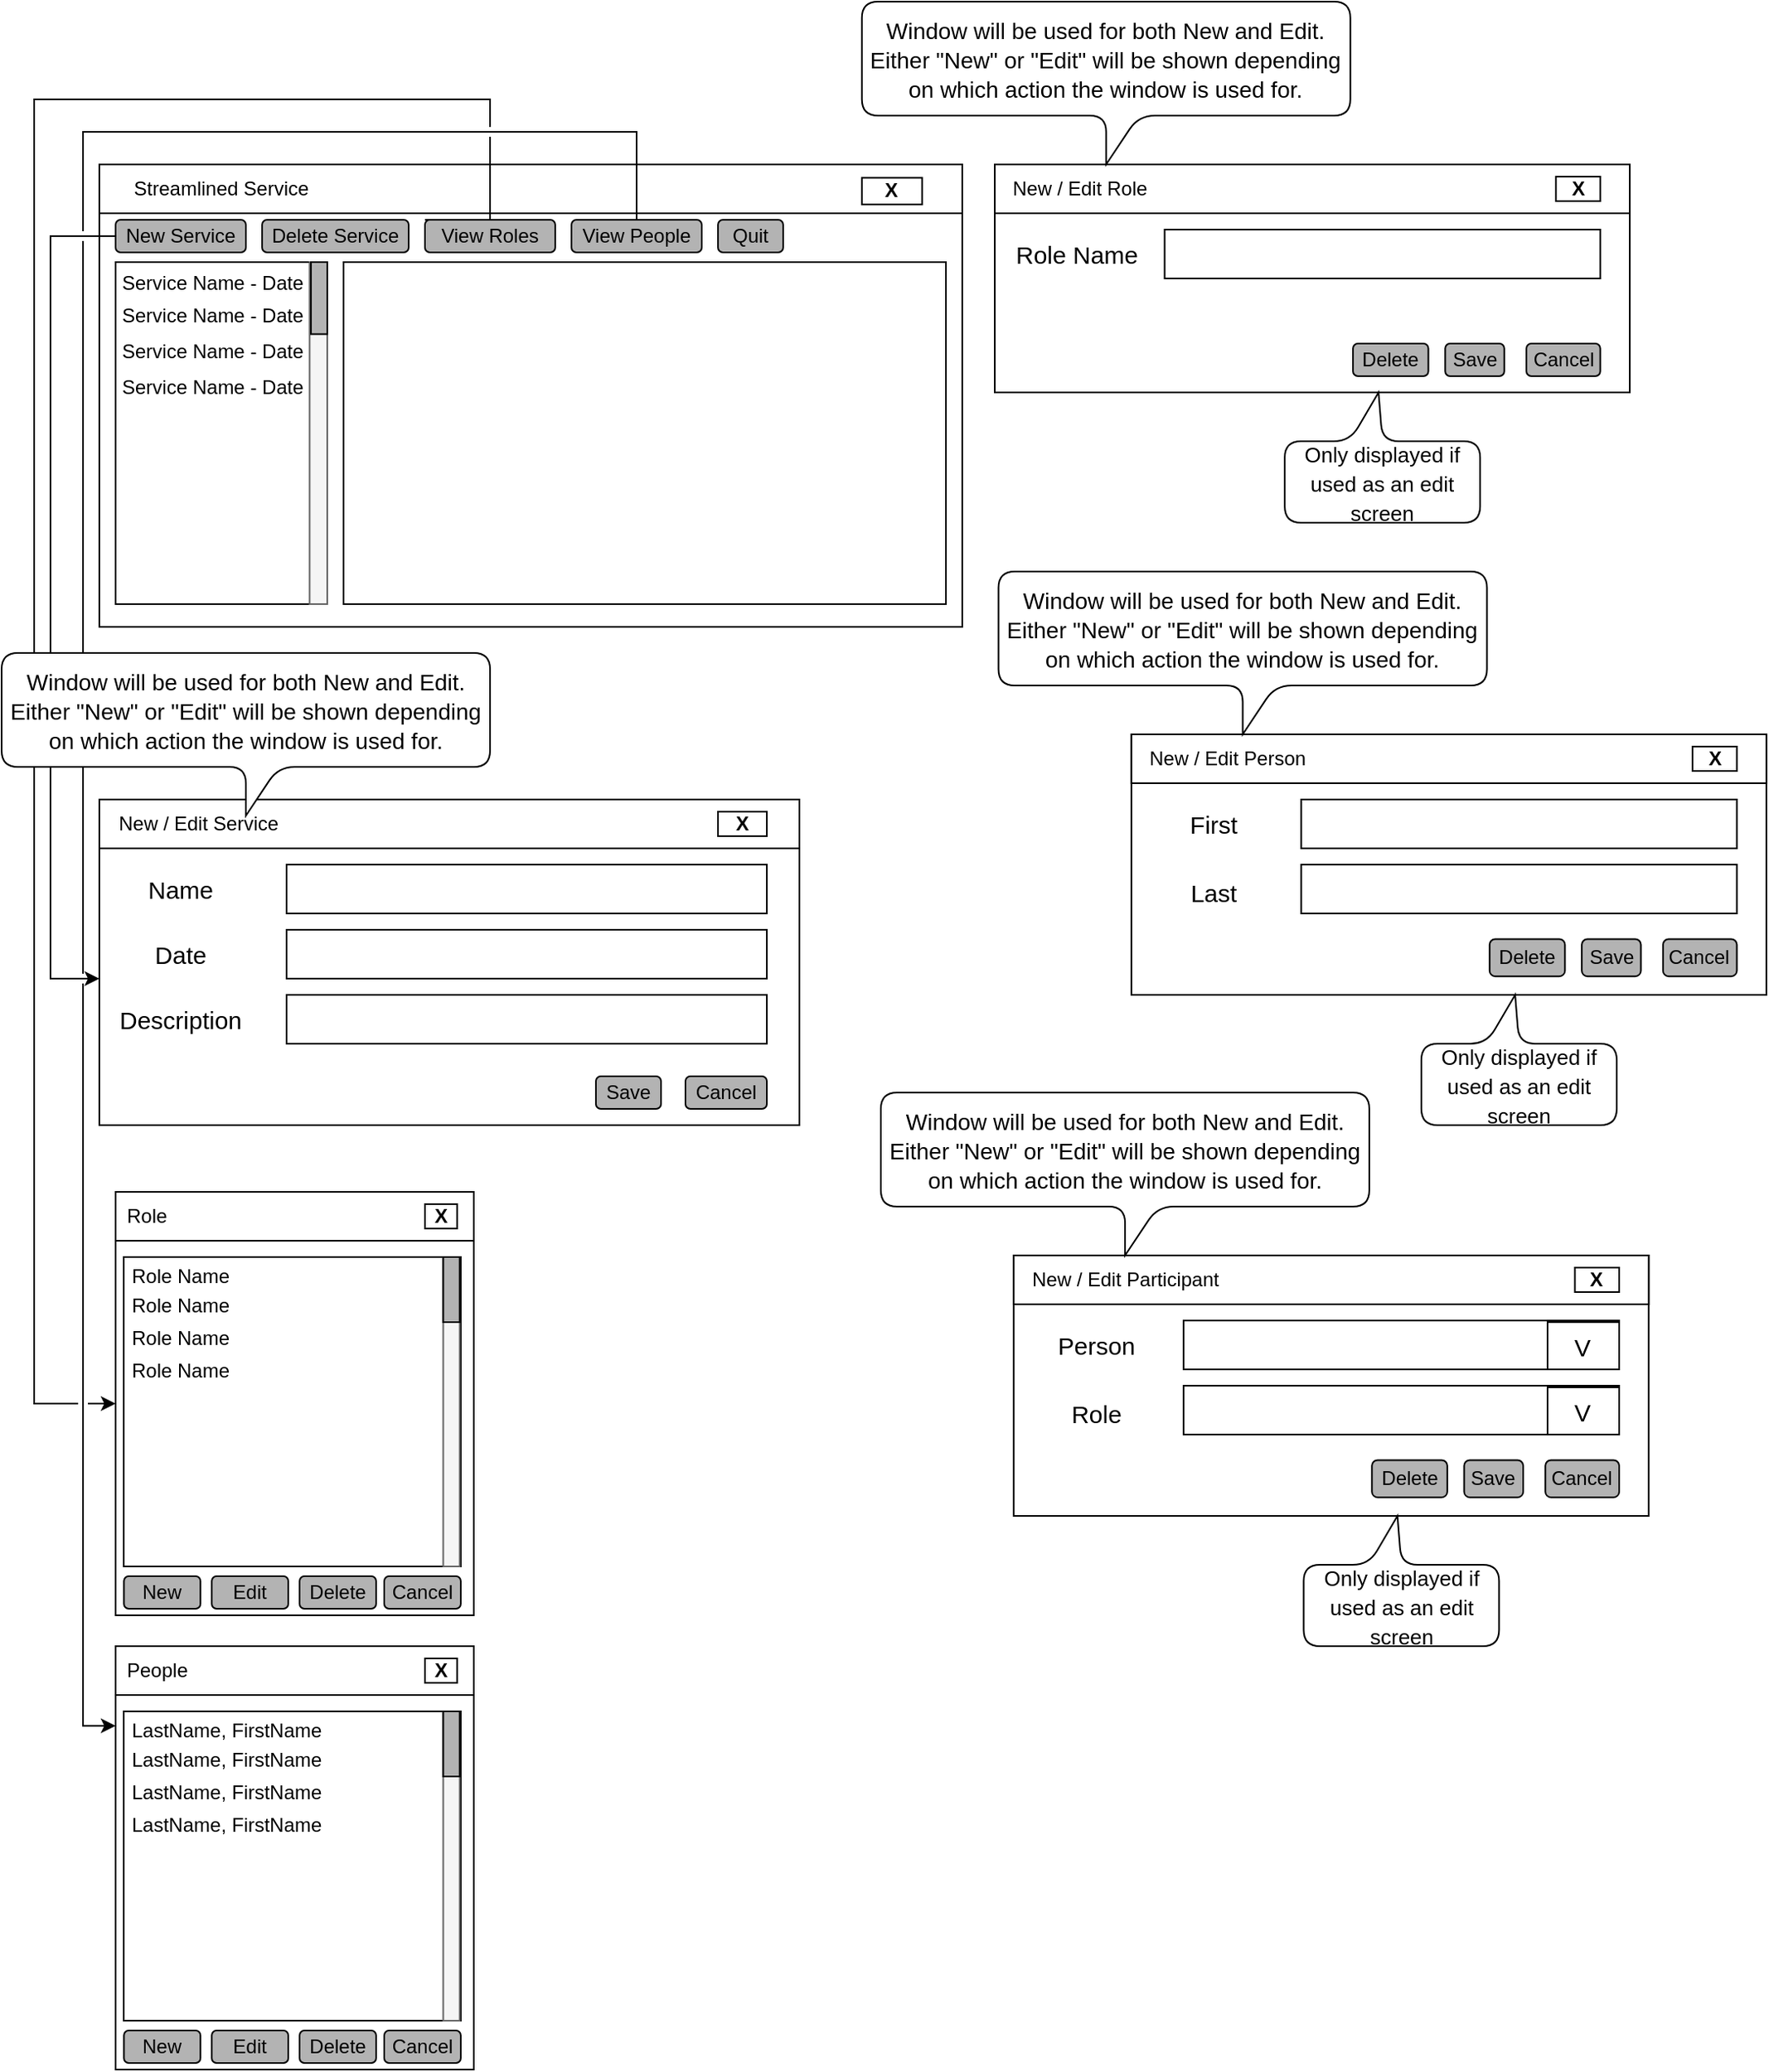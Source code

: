 <mxfile version="17.4.5" type="github">
  <diagram id="4OQi59Qm8AY1YfnPW1HK" name="Page-1">
    <mxGraphModel dx="1577" dy="2082" grid="1" gridSize="10" guides="1" tooltips="1" connect="1" arrows="1" fold="1" page="1" pageScale="1" pageWidth="850" pageHeight="1100" math="0" shadow="0">
      <root>
        <mxCell id="0" />
        <mxCell id="1" parent="0" />
        <mxCell id="vdjSKUOgppkRG0CxjOew-1" value="" style="whiteSpace=wrap;html=1;" parent="1" vertex="1">
          <mxGeometry x="70" y="90" width="530" height="284" as="geometry" />
        </mxCell>
        <mxCell id="E74i4Yss6tRuVbI0QfsG-2" value="" style="rounded=0;whiteSpace=wrap;html=1;" parent="1" vertex="1">
          <mxGeometry x="70" y="90" width="530" height="30" as="geometry" />
        </mxCell>
        <mxCell id="E74i4Yss6tRuVbI0QfsG-7" value="&lt;span&gt;Streamlined Service&lt;/span&gt;" style="rounded=0;whiteSpace=wrap;html=1;fillColor=#FFFFFF;strokeColor=none;" parent="1" vertex="1">
          <mxGeometry x="77.206" y="94.082" width="135.581" height="21.846" as="geometry" />
        </mxCell>
        <mxCell id="E74i4Yss6tRuVbI0QfsG-8" value="&lt;b&gt;X&lt;/b&gt;" style="rounded=0;whiteSpace=wrap;html=1;fillColor=#FFFFFF;" parent="1" vertex="1">
          <mxGeometry x="538.372" y="98.192" width="36.977" height="16.385" as="geometry" />
        </mxCell>
        <mxCell id="E74i4Yss6tRuVbI0QfsG-9" value="" style="rounded=0;whiteSpace=wrap;html=1;fillColor=#FFFFFF;imageAspect=1;" parent="1" vertex="1">
          <mxGeometry x="220" y="150" width="370" height="210" as="geometry" />
        </mxCell>
        <mxCell id="E74i4Yss6tRuVbI0QfsG-20" value="" style="group;strokeColor=none;" parent="1" vertex="1" connectable="0">
          <mxGeometry x="80" y="150" width="130" height="210" as="geometry" />
        </mxCell>
        <mxCell id="E74i4Yss6tRuVbI0QfsG-18" value="" style="group" parent="E74i4Yss6tRuVbI0QfsG-20" vertex="1" connectable="0">
          <mxGeometry width="130" height="210.0" as="geometry" />
        </mxCell>
        <mxCell id="E74i4Yss6tRuVbI0QfsG-14" value="" style="whiteSpace=wrap;html=1;fillColor=#FFFFFF;" parent="E74i4Yss6tRuVbI0QfsG-18" vertex="1">
          <mxGeometry width="130" height="210.0" as="geometry" />
        </mxCell>
        <mxCell id="E74i4Yss6tRuVbI0QfsG-15" value="" style="rounded=0;whiteSpace=wrap;html=1;fillColor=#f5f5f5;fontColor=#333333;strokeColor=#666666;" parent="E74i4Yss6tRuVbI0QfsG-18" vertex="1">
          <mxGeometry x="119.167" width="10.833" height="210.0" as="geometry" />
        </mxCell>
        <mxCell id="E74i4Yss6tRuVbI0QfsG-23" value="Service Name - Date" style="rounded=0;whiteSpace=wrap;html=1;align=left;strokeColor=none;" parent="E74i4Yss6tRuVbI0QfsG-18" vertex="1">
          <mxGeometry x="2" y="66.316" width="116" height="22.105" as="geometry" />
        </mxCell>
        <mxCell id="E74i4Yss6tRuVbI0QfsG-22" value="Service Name - Date" style="rounded=0;whiteSpace=wrap;html=1;align=left;strokeColor=none;" parent="E74i4Yss6tRuVbI0QfsG-18" vertex="1">
          <mxGeometry x="2" y="44.211" width="116" height="22.105" as="geometry" />
        </mxCell>
        <mxCell id="E74i4Yss6tRuVbI0QfsG-21" value="Service Name - Date" style="rounded=0;whiteSpace=wrap;html=1;align=left;strokeColor=none;" parent="E74i4Yss6tRuVbI0QfsG-18" vertex="1">
          <mxGeometry x="2" y="22.105" width="116" height="22.105" as="geometry" />
        </mxCell>
        <mxCell id="E74i4Yss6tRuVbI0QfsG-16" value="" style="rounded=0;whiteSpace=wrap;html=1;fillColor=#B3B3B3;" parent="E74i4Yss6tRuVbI0QfsG-18" vertex="1">
          <mxGeometry x="120" width="10" height="44.211" as="geometry" />
        </mxCell>
        <mxCell id="E74i4Yss6tRuVbI0QfsG-17" value="Service Name - Date" style="rounded=0;whiteSpace=wrap;html=1;align=left;strokeColor=none;" parent="E74i4Yss6tRuVbI0QfsG-20" vertex="1">
          <mxGeometry x="2" y="2.211" width="116" height="22.105" as="geometry" />
        </mxCell>
        <mxCell id="Rd3qPR3GxqKm1jp_kwzv-50" style="edgeStyle=orthogonalEdgeStyle;rounded=0;sketch=0;jumpStyle=gap;orthogonalLoop=1;jettySize=auto;html=1;shadow=0;fontSize=15;strokeColor=default;" edge="1" parent="1" source="E74i4Yss6tRuVbI0QfsG-27" target="E74i4Yss6tRuVbI0QfsG-34">
          <mxGeometry relative="1" as="geometry">
            <Array as="points">
              <mxPoint x="40" y="134" />
              <mxPoint x="40" y="590" />
            </Array>
          </mxGeometry>
        </mxCell>
        <mxCell id="E74i4Yss6tRuVbI0QfsG-27" value="New Service" style="rounded=1;whiteSpace=wrap;html=1;strokeColor=default;fillColor=#B3B3B3;" parent="1" vertex="1">
          <mxGeometry x="80" y="124" width="80" height="20" as="geometry" />
        </mxCell>
        <mxCell id="E74i4Yss6tRuVbI0QfsG-28" value="Delete Service" style="rounded=1;whiteSpace=wrap;html=1;strokeColor=default;fillColor=#B3B3B3;" parent="1" vertex="1">
          <mxGeometry x="170" y="124" width="90" height="20" as="geometry" />
        </mxCell>
        <mxCell id="E74i4Yss6tRuVbI0QfsG-29" value="View Roles" style="rounded=1;whiteSpace=wrap;html=1;strokeColor=default;fillColor=#B3B3B3;" parent="1" vertex="1">
          <mxGeometry x="270" y="124" width="80" height="20" as="geometry" />
        </mxCell>
        <mxCell id="Rd3qPR3GxqKm1jp_kwzv-49" style="edgeStyle=orthogonalEdgeStyle;rounded=0;sketch=0;jumpStyle=gap;orthogonalLoop=1;jettySize=auto;html=1;entryX=0;entryY=0.188;entryDx=0;entryDy=0;entryPerimeter=0;shadow=0;fontSize=15;strokeColor=default;" edge="1" parent="1" source="E74i4Yss6tRuVbI0QfsG-30" target="Rd3qPR3GxqKm1jp_kwzv-29">
          <mxGeometry relative="1" as="geometry">
            <Array as="points">
              <mxPoint x="400" y="70" />
              <mxPoint x="60" y="70" />
              <mxPoint x="60" y="1049" />
            </Array>
          </mxGeometry>
        </mxCell>
        <mxCell id="E74i4Yss6tRuVbI0QfsG-30" value="View People" style="rounded=1;whiteSpace=wrap;html=1;strokeColor=default;fillColor=#B3B3B3;" parent="1" vertex="1">
          <mxGeometry x="360" y="124" width="80" height="20" as="geometry" />
        </mxCell>
        <mxCell id="E74i4Yss6tRuVbI0QfsG-31" value="Quit" style="rounded=1;whiteSpace=wrap;html=1;strokeColor=default;fillColor=#B3B3B3;" parent="1" vertex="1">
          <mxGeometry x="450" y="124" width="40" height="20" as="geometry" />
        </mxCell>
        <mxCell id="E74i4Yss6tRuVbI0QfsG-38" value="" style="group" parent="1" vertex="1" connectable="0">
          <mxGeometry x="80" y="721" width="220" height="260" as="geometry" />
        </mxCell>
        <mxCell id="E74i4Yss6tRuVbI0QfsG-39" value="" style="whiteSpace=wrap;html=1;" parent="E74i4Yss6tRuVbI0QfsG-38" vertex="1">
          <mxGeometry width="220" height="260" as="geometry" />
        </mxCell>
        <mxCell id="E74i4Yss6tRuVbI0QfsG-40" value="" style="rounded=0;whiteSpace=wrap;html=1;" parent="E74i4Yss6tRuVbI0QfsG-38" vertex="1">
          <mxGeometry width="220" height="30" as="geometry" />
        </mxCell>
        <mxCell id="E74i4Yss6tRuVbI0QfsG-41" value="&lt;span&gt;Role&lt;/span&gt;" style="rounded=0;whiteSpace=wrap;html=1;fillColor=#FFFFFF;strokeColor=none;align=left;" parent="E74i4Yss6tRuVbI0QfsG-38" vertex="1">
          <mxGeometry x="5.12" y="5" width="154.88" height="20" as="geometry" />
        </mxCell>
        <mxCell id="E74i4Yss6tRuVbI0QfsG-42" value="&lt;b&gt;X&lt;/b&gt;" style="rounded=0;whiteSpace=wrap;html=1;fillColor=#FFFFFF;" parent="E74i4Yss6tRuVbI0QfsG-38" vertex="1">
          <mxGeometry x="190" y="7.5" width="19.77" height="15" as="geometry" />
        </mxCell>
        <mxCell id="Rd3qPR3GxqKm1jp_kwzv-14" value="" style="group;strokeColor=none;" vertex="1" connectable="0" parent="E74i4Yss6tRuVbI0QfsG-38">
          <mxGeometry x="5" y="40" width="207" height="190" as="geometry" />
        </mxCell>
        <mxCell id="Rd3qPR3GxqKm1jp_kwzv-15" value="" style="group" vertex="1" connectable="0" parent="Rd3qPR3GxqKm1jp_kwzv-14">
          <mxGeometry width="207.0" height="190.0" as="geometry" />
        </mxCell>
        <mxCell id="Rd3qPR3GxqKm1jp_kwzv-16" value="" style="whiteSpace=wrap;html=1;fillColor=#FFFFFF;" vertex="1" parent="Rd3qPR3GxqKm1jp_kwzv-15">
          <mxGeometry width="207.0" height="190.0" as="geometry" />
        </mxCell>
        <mxCell id="Rd3qPR3GxqKm1jp_kwzv-17" value="" style="rounded=0;whiteSpace=wrap;html=1;fillColor=#f5f5f5;fontColor=#333333;strokeColor=#666666;" vertex="1" parent="Rd3qPR3GxqKm1jp_kwzv-15">
          <mxGeometry x="196.227" width="10.115" height="190" as="geometry" />
        </mxCell>
        <mxCell id="Rd3qPR3GxqKm1jp_kwzv-18" value="Role Name" style="rounded=0;whiteSpace=wrap;html=1;align=left;strokeColor=none;" vertex="1" parent="Rd3qPR3GxqKm1jp_kwzv-15">
          <mxGeometry x="3.185" y="60.0" width="184.708" height="20.0" as="geometry" />
        </mxCell>
        <mxCell id="Rd3qPR3GxqKm1jp_kwzv-19" value="Role Name" style="rounded=0;whiteSpace=wrap;html=1;align=left;strokeColor=none;" vertex="1" parent="Rd3qPR3GxqKm1jp_kwzv-15">
          <mxGeometry x="3.185" y="40.0" width="184.708" height="20.0" as="geometry" />
        </mxCell>
        <mxCell id="Rd3qPR3GxqKm1jp_kwzv-20" value="Role Name" style="rounded=0;whiteSpace=wrap;html=1;align=left;strokeColor=none;" vertex="1" parent="Rd3qPR3GxqKm1jp_kwzv-15">
          <mxGeometry x="3.185" y="20.0" width="184.708" height="20.0" as="geometry" />
        </mxCell>
        <mxCell id="Rd3qPR3GxqKm1jp_kwzv-21" value="" style="rounded=0;whiteSpace=wrap;html=1;fillColor=#B3B3B3;" vertex="1" parent="Rd3qPR3GxqKm1jp_kwzv-15">
          <mxGeometry x="196.227" width="10.115" height="40" as="geometry" />
        </mxCell>
        <mxCell id="Rd3qPR3GxqKm1jp_kwzv-22" value="Role Name" style="rounded=0;whiteSpace=wrap;html=1;align=left;strokeColor=none;" vertex="1" parent="Rd3qPR3GxqKm1jp_kwzv-14">
          <mxGeometry x="3.185" y="2" width="184.708" height="20.0" as="geometry" />
        </mxCell>
        <mxCell id="Rd3qPR3GxqKm1jp_kwzv-23" value="Cancel" style="rounded=1;whiteSpace=wrap;html=1;strokeColor=default;fillColor=#B3B3B3;flipH=1;" vertex="1" parent="E74i4Yss6tRuVbI0QfsG-38">
          <mxGeometry x="165" y="236" width="47" height="20" as="geometry" />
        </mxCell>
        <mxCell id="Rd3qPR3GxqKm1jp_kwzv-24" value="Delete" style="rounded=1;whiteSpace=wrap;html=1;strokeColor=default;fillColor=#B3B3B3;flipH=1;" vertex="1" parent="E74i4Yss6tRuVbI0QfsG-38">
          <mxGeometry x="113" y="236" width="47" height="20" as="geometry" />
        </mxCell>
        <mxCell id="Rd3qPR3GxqKm1jp_kwzv-25" value="Edit" style="rounded=1;whiteSpace=wrap;html=1;strokeColor=default;fillColor=#B3B3B3;flipH=1;" vertex="1" parent="E74i4Yss6tRuVbI0QfsG-38">
          <mxGeometry x="59.06" y="236" width="47" height="20" as="geometry" />
        </mxCell>
        <mxCell id="Rd3qPR3GxqKm1jp_kwzv-26" value="New" style="rounded=1;whiteSpace=wrap;html=1;strokeColor=default;fillColor=#B3B3B3;flipH=1;" vertex="1" parent="E74i4Yss6tRuVbI0QfsG-38">
          <mxGeometry x="5.12" y="236" width="47" height="20" as="geometry" />
        </mxCell>
        <mxCell id="Rd3qPR3GxqKm1jp_kwzv-28" value="" style="group" vertex="1" connectable="0" parent="1">
          <mxGeometry x="80" y="1000" width="220" height="260" as="geometry" />
        </mxCell>
        <mxCell id="Rd3qPR3GxqKm1jp_kwzv-29" value="" style="whiteSpace=wrap;html=1;" vertex="1" parent="Rd3qPR3GxqKm1jp_kwzv-28">
          <mxGeometry width="220" height="260" as="geometry" />
        </mxCell>
        <mxCell id="Rd3qPR3GxqKm1jp_kwzv-30" value="" style="rounded=0;whiteSpace=wrap;html=1;" vertex="1" parent="Rd3qPR3GxqKm1jp_kwzv-28">
          <mxGeometry width="220" height="30" as="geometry" />
        </mxCell>
        <mxCell id="Rd3qPR3GxqKm1jp_kwzv-31" value="&lt;span&gt;People&lt;/span&gt;" style="rounded=0;whiteSpace=wrap;html=1;fillColor=#FFFFFF;strokeColor=none;align=left;" vertex="1" parent="Rd3qPR3GxqKm1jp_kwzv-28">
          <mxGeometry x="5.12" y="5" width="154.88" height="20" as="geometry" />
        </mxCell>
        <mxCell id="Rd3qPR3GxqKm1jp_kwzv-32" value="&lt;b&gt;X&lt;/b&gt;" style="rounded=0;whiteSpace=wrap;html=1;fillColor=#FFFFFF;" vertex="1" parent="Rd3qPR3GxqKm1jp_kwzv-28">
          <mxGeometry x="190" y="7.5" width="19.77" height="15" as="geometry" />
        </mxCell>
        <mxCell id="Rd3qPR3GxqKm1jp_kwzv-33" value="" style="group;strokeColor=none;" vertex="1" connectable="0" parent="Rd3qPR3GxqKm1jp_kwzv-28">
          <mxGeometry x="5" y="40" width="207" height="190" as="geometry" />
        </mxCell>
        <mxCell id="Rd3qPR3GxqKm1jp_kwzv-34" value="" style="group" vertex="1" connectable="0" parent="Rd3qPR3GxqKm1jp_kwzv-33">
          <mxGeometry width="207.0" height="190.0" as="geometry" />
        </mxCell>
        <mxCell id="Rd3qPR3GxqKm1jp_kwzv-35" value="" style="whiteSpace=wrap;html=1;fillColor=#FFFFFF;" vertex="1" parent="Rd3qPR3GxqKm1jp_kwzv-34">
          <mxGeometry width="207.0" height="190.0" as="geometry" />
        </mxCell>
        <mxCell id="Rd3qPR3GxqKm1jp_kwzv-36" value="" style="rounded=0;whiteSpace=wrap;html=1;fillColor=#f5f5f5;fontColor=#333333;strokeColor=#666666;" vertex="1" parent="Rd3qPR3GxqKm1jp_kwzv-34">
          <mxGeometry x="196.227" width="10.115" height="190" as="geometry" />
        </mxCell>
        <mxCell id="Rd3qPR3GxqKm1jp_kwzv-37" value="LastName, FirstName" style="rounded=0;whiteSpace=wrap;html=1;align=left;strokeColor=none;" vertex="1" parent="Rd3qPR3GxqKm1jp_kwzv-34">
          <mxGeometry x="3.185" y="60.0" width="184.708" height="20.0" as="geometry" />
        </mxCell>
        <mxCell id="Rd3qPR3GxqKm1jp_kwzv-38" value="LastName, FirstName" style="rounded=0;whiteSpace=wrap;html=1;align=left;strokeColor=none;" vertex="1" parent="Rd3qPR3GxqKm1jp_kwzv-34">
          <mxGeometry x="3.18" y="40" width="184.71" height="20" as="geometry" />
        </mxCell>
        <mxCell id="Rd3qPR3GxqKm1jp_kwzv-39" value="LastName, FirstName" style="rounded=0;whiteSpace=wrap;html=1;align=left;strokeColor=none;" vertex="1" parent="Rd3qPR3GxqKm1jp_kwzv-34">
          <mxGeometry x="3.185" y="20.0" width="184.708" height="20.0" as="geometry" />
        </mxCell>
        <mxCell id="Rd3qPR3GxqKm1jp_kwzv-40" value="" style="rounded=0;whiteSpace=wrap;html=1;fillColor=#B3B3B3;" vertex="1" parent="Rd3qPR3GxqKm1jp_kwzv-34">
          <mxGeometry x="196.227" width="10.115" height="40" as="geometry" />
        </mxCell>
        <mxCell id="Rd3qPR3GxqKm1jp_kwzv-41" value="LastName, FirstName" style="rounded=0;whiteSpace=wrap;html=1;align=left;strokeColor=none;" vertex="1" parent="Rd3qPR3GxqKm1jp_kwzv-33">
          <mxGeometry x="3.185" y="2" width="184.708" height="20.0" as="geometry" />
        </mxCell>
        <mxCell id="Rd3qPR3GxqKm1jp_kwzv-42" value="Cancel" style="rounded=1;whiteSpace=wrap;html=1;strokeColor=default;fillColor=#B3B3B3;flipH=1;" vertex="1" parent="Rd3qPR3GxqKm1jp_kwzv-28">
          <mxGeometry x="165" y="236" width="47" height="20" as="geometry" />
        </mxCell>
        <mxCell id="Rd3qPR3GxqKm1jp_kwzv-43" value="Delete" style="rounded=1;whiteSpace=wrap;html=1;strokeColor=default;fillColor=#B3B3B3;flipH=1;" vertex="1" parent="Rd3qPR3GxqKm1jp_kwzv-28">
          <mxGeometry x="113" y="236" width="47" height="20" as="geometry" />
        </mxCell>
        <mxCell id="Rd3qPR3GxqKm1jp_kwzv-44" value="Edit" style="rounded=1;whiteSpace=wrap;html=1;strokeColor=default;fillColor=#B3B3B3;flipH=1;" vertex="1" parent="Rd3qPR3GxqKm1jp_kwzv-28">
          <mxGeometry x="59.06" y="236" width="47" height="20" as="geometry" />
        </mxCell>
        <mxCell id="Rd3qPR3GxqKm1jp_kwzv-45" value="New" style="rounded=1;whiteSpace=wrap;html=1;strokeColor=default;fillColor=#B3B3B3;flipH=1;" vertex="1" parent="Rd3qPR3GxqKm1jp_kwzv-28">
          <mxGeometry x="5.12" y="236" width="47" height="20" as="geometry" />
        </mxCell>
        <mxCell id="Rd3qPR3GxqKm1jp_kwzv-51" value="" style="group" vertex="1" connectable="0" parent="1">
          <mxGeometry x="70" y="480" width="430" height="200" as="geometry" />
        </mxCell>
        <mxCell id="E74i4Yss6tRuVbI0QfsG-34" value="" style="whiteSpace=wrap;html=1;container=1;" parent="Rd3qPR3GxqKm1jp_kwzv-51" vertex="1">
          <mxGeometry width="430" height="200" as="geometry" />
        </mxCell>
        <mxCell id="E74i4Yss6tRuVbI0QfsG-35" value="" style="rounded=0;whiteSpace=wrap;html=1;" parent="Rd3qPR3GxqKm1jp_kwzv-51" vertex="1">
          <mxGeometry width="430" height="30" as="geometry" />
        </mxCell>
        <mxCell id="E74i4Yss6tRuVbI0QfsG-36" value="&lt;span&gt;New / Edit Service&lt;br&gt;&lt;/span&gt;" style="rounded=0;whiteSpace=wrap;html=1;fillColor=#FFFFFF;strokeColor=none;align=left;" parent="Rd3qPR3GxqKm1jp_kwzv-51" vertex="1">
          <mxGeometry x="10" y="5" width="330" height="20" as="geometry" />
        </mxCell>
        <mxCell id="E74i4Yss6tRuVbI0QfsG-37" value="&lt;b&gt;X&lt;/b&gt;" style="rounded=0;whiteSpace=wrap;html=1;fillColor=#FFFFFF;" parent="Rd3qPR3GxqKm1jp_kwzv-51" vertex="1">
          <mxGeometry x="380" y="7.5" width="30" height="15" as="geometry" />
        </mxCell>
        <mxCell id="Rd3qPR3GxqKm1jp_kwzv-2" value="Name" style="text;html=1;strokeColor=none;fillColor=none;align=center;verticalAlign=middle;whiteSpace=wrap;rounded=0;fontSize=15;" vertex="1" parent="Rd3qPR3GxqKm1jp_kwzv-51">
          <mxGeometry x="20" y="40" width="60" height="30" as="geometry" />
        </mxCell>
        <mxCell id="Rd3qPR3GxqKm1jp_kwzv-3" value="" style="rounded=0;whiteSpace=wrap;html=1;" vertex="1" parent="Rd3qPR3GxqKm1jp_kwzv-51">
          <mxGeometry x="115" y="40" width="295" height="30" as="geometry" />
        </mxCell>
        <mxCell id="Rd3qPR3GxqKm1jp_kwzv-4" value="Date" style="text;html=1;strokeColor=none;fillColor=none;align=center;verticalAlign=middle;whiteSpace=wrap;rounded=0;fontSize=15;" vertex="1" parent="Rd3qPR3GxqKm1jp_kwzv-51">
          <mxGeometry x="20" y="80" width="60" height="30" as="geometry" />
        </mxCell>
        <mxCell id="Rd3qPR3GxqKm1jp_kwzv-5" value="" style="rounded=0;whiteSpace=wrap;html=1;" vertex="1" parent="Rd3qPR3GxqKm1jp_kwzv-51">
          <mxGeometry x="115" y="80" width="295" height="30" as="geometry" />
        </mxCell>
        <mxCell id="Rd3qPR3GxqKm1jp_kwzv-6" value="Description" style="text;html=1;strokeColor=none;fillColor=none;align=center;verticalAlign=middle;whiteSpace=wrap;rounded=0;fontSize=15;" vertex="1" parent="Rd3qPR3GxqKm1jp_kwzv-51">
          <mxGeometry x="20" y="120" width="60" height="30" as="geometry" />
        </mxCell>
        <mxCell id="Rd3qPR3GxqKm1jp_kwzv-7" value="" style="rounded=0;whiteSpace=wrap;html=1;" vertex="1" parent="Rd3qPR3GxqKm1jp_kwzv-51">
          <mxGeometry x="115" y="120" width="295" height="30" as="geometry" />
        </mxCell>
        <mxCell id="Rd3qPR3GxqKm1jp_kwzv-10" value="Cancel" style="rounded=1;whiteSpace=wrap;html=1;strokeColor=default;fillColor=#B3B3B3;" vertex="1" parent="Rd3qPR3GxqKm1jp_kwzv-51">
          <mxGeometry x="360" y="170" width="50" height="20" as="geometry" />
        </mxCell>
        <mxCell id="Rd3qPR3GxqKm1jp_kwzv-13" value="Save" style="rounded=1;whiteSpace=wrap;html=1;strokeColor=default;fillColor=#B3B3B3;" vertex="1" parent="Rd3qPR3GxqKm1jp_kwzv-51">
          <mxGeometry x="305" y="170" width="40" height="20" as="geometry" />
        </mxCell>
        <mxCell id="Rd3qPR3GxqKm1jp_kwzv-47" style="edgeStyle=orthogonalEdgeStyle;rounded=0;orthogonalLoop=1;jettySize=auto;html=1;fontSize=15;strokeColor=default;sketch=0;shadow=0;jumpStyle=gap;exitX=0;exitY=0;exitDx=0;exitDy=0;" edge="1" parent="1" source="E74i4Yss6tRuVbI0QfsG-29" target="E74i4Yss6tRuVbI0QfsG-39">
          <mxGeometry relative="1" as="geometry">
            <Array as="points">
              <mxPoint x="310" y="124" />
              <mxPoint x="310" y="50" />
              <mxPoint x="30" y="50" />
              <mxPoint x="30" y="851" />
            </Array>
          </mxGeometry>
        </mxCell>
        <mxCell id="Rd3qPR3GxqKm1jp_kwzv-52" value="&lt;font style=&quot;font-size: 14px&quot;&gt;Window will be used for both New and Edit. Either &quot;New&quot; or &quot;Edit&quot; will be shown depending on which action the window is used for.&lt;/font&gt;" style="shape=callout;whiteSpace=wrap;html=1;perimeter=calloutPerimeter;rounded=1;fontSize=15;" vertex="1" parent="1">
          <mxGeometry x="10" y="390" width="300" height="100" as="geometry" />
        </mxCell>
        <mxCell id="Rd3qPR3GxqKm1jp_kwzv-54" value="" style="whiteSpace=wrap;html=1;container=1;" vertex="1" parent="1">
          <mxGeometry x="620" y="90" width="390" height="140" as="geometry" />
        </mxCell>
        <mxCell id="Rd3qPR3GxqKm1jp_kwzv-66" value="Delete" style="rounded=1;whiteSpace=wrap;html=1;strokeColor=default;fillColor=#B3B3B3;" vertex="1" parent="Rd3qPR3GxqKm1jp_kwzv-54">
          <mxGeometry x="220" y="110" width="46.28" height="20" as="geometry" />
        </mxCell>
        <mxCell id="Rd3qPR3GxqKm1jp_kwzv-65" value="Save" style="rounded=1;whiteSpace=wrap;html=1;strokeColor=default;fillColor=#B3B3B3;" vertex="1" parent="Rd3qPR3GxqKm1jp_kwzv-54">
          <mxGeometry x="276.628" y="110" width="36.279" height="20" as="geometry" />
        </mxCell>
        <mxCell id="Rd3qPR3GxqKm1jp_kwzv-64" value="Cancel" style="rounded=1;whiteSpace=wrap;html=1;strokeColor=default;fillColor=#B3B3B3;" vertex="1" parent="Rd3qPR3GxqKm1jp_kwzv-54">
          <mxGeometry x="326.512" y="110" width="45.349" height="20" as="geometry" />
        </mxCell>
        <mxCell id="Rd3qPR3GxqKm1jp_kwzv-55" value="" style="rounded=0;whiteSpace=wrap;html=1;" vertex="1" parent="1">
          <mxGeometry x="620" y="90" width="390.0" height="30" as="geometry" />
        </mxCell>
        <mxCell id="Rd3qPR3GxqKm1jp_kwzv-56" value="&lt;span&gt;New / Edit Role&lt;br&gt;&lt;/span&gt;" style="rounded=0;whiteSpace=wrap;html=1;fillColor=#FFFFFF;strokeColor=none;align=left;" vertex="1" parent="1">
          <mxGeometry x="629.07" y="95" width="299.302" height="20" as="geometry" />
        </mxCell>
        <mxCell id="Rd3qPR3GxqKm1jp_kwzv-57" value="&lt;b&gt;X&lt;/b&gt;" style="rounded=0;whiteSpace=wrap;html=1;fillColor=#FFFFFF;" vertex="1" parent="1">
          <mxGeometry x="964.651" y="97.5" width="27.209" height="15" as="geometry" />
        </mxCell>
        <mxCell id="Rd3qPR3GxqKm1jp_kwzv-58" value="&lt;font style=&quot;font-size: 15px&quot;&gt;Role Name&lt;/font&gt;" style="text;html=1;strokeColor=none;fillColor=none;align=center;verticalAlign=middle;whiteSpace=wrap;rounded=0;fontSize=15;" vertex="1" parent="1">
          <mxGeometry x="629.07" y="130" width="82.56" height="30" as="geometry" />
        </mxCell>
        <mxCell id="Rd3qPR3GxqKm1jp_kwzv-59" value="" style="rounded=0;whiteSpace=wrap;html=1;" vertex="1" parent="1">
          <mxGeometry x="724.302" y="130" width="267.558" height="30" as="geometry" />
        </mxCell>
        <mxCell id="Rd3qPR3GxqKm1jp_kwzv-67" value="&lt;font style=&quot;font-size: 14px&quot;&gt;Window will be used for both New and Edit. Either &quot;New&quot; or &quot;Edit&quot; will be shown depending on which action the window is used for.&lt;/font&gt;" style="shape=callout;whiteSpace=wrap;html=1;perimeter=calloutPerimeter;rounded=1;fontSize=15;" vertex="1" parent="1">
          <mxGeometry x="538.37" y="-10" width="300" height="100" as="geometry" />
        </mxCell>
        <mxCell id="Rd3qPR3GxqKm1jp_kwzv-68" value="&lt;font style=&quot;font-size: 13px&quot;&gt;Only displayed if used as an edit screen&lt;/font&gt;" style="shape=callout;whiteSpace=wrap;html=1;perimeter=calloutPerimeter;rounded=1;fontSize=15;position2=0.52;direction=west;" vertex="1" parent="1">
          <mxGeometry x="798.08" y="230" width="120" height="80" as="geometry" />
        </mxCell>
        <mxCell id="Rd3qPR3GxqKm1jp_kwzv-69" value="" style="whiteSpace=wrap;html=1;container=1;" vertex="1" parent="1">
          <mxGeometry x="703.9" y="440" width="390" height="160" as="geometry" />
        </mxCell>
        <mxCell id="Rd3qPR3GxqKm1jp_kwzv-70" value="Delete" style="rounded=1;whiteSpace=wrap;html=1;strokeColor=default;fillColor=#B3B3B3;" vertex="1" parent="Rd3qPR3GxqKm1jp_kwzv-69">
          <mxGeometry x="220" y="125.714" width="46.28" height="22.857" as="geometry" />
        </mxCell>
        <mxCell id="Rd3qPR3GxqKm1jp_kwzv-71" value="Save" style="rounded=1;whiteSpace=wrap;html=1;strokeColor=default;fillColor=#B3B3B3;" vertex="1" parent="Rd3qPR3GxqKm1jp_kwzv-69">
          <mxGeometry x="276.628" y="125.714" width="36.279" height="22.857" as="geometry" />
        </mxCell>
        <mxCell id="Rd3qPR3GxqKm1jp_kwzv-72" value="Cancel" style="rounded=1;whiteSpace=wrap;html=1;strokeColor=default;fillColor=#B3B3B3;" vertex="1" parent="Rd3qPR3GxqKm1jp_kwzv-69">
          <mxGeometry x="326.512" y="125.714" width="45.349" height="22.857" as="geometry" />
        </mxCell>
        <mxCell id="Rd3qPR3GxqKm1jp_kwzv-80" value="&lt;font style=&quot;font-size: 15px&quot;&gt;Last&lt;/font&gt;" style="text;html=1;strokeColor=none;fillColor=none;align=center;verticalAlign=middle;whiteSpace=wrap;rounded=0;fontSize=15;" vertex="1" parent="Rd3qPR3GxqKm1jp_kwzv-69">
          <mxGeometry x="9.07" y="79.999" width="82.56" height="34.286" as="geometry" />
        </mxCell>
        <mxCell id="Rd3qPR3GxqKm1jp_kwzv-73" value="" style="rounded=0;whiteSpace=wrap;html=1;" vertex="1" parent="1">
          <mxGeometry x="703.9" y="440" width="390.0" height="30" as="geometry" />
        </mxCell>
        <mxCell id="Rd3qPR3GxqKm1jp_kwzv-74" value="&lt;span&gt;New / Edit Person&lt;br&gt;&lt;/span&gt;" style="rounded=0;whiteSpace=wrap;html=1;fillColor=#FFFFFF;strokeColor=none;align=left;" vertex="1" parent="1">
          <mxGeometry x="712.97" y="445" width="299.302" height="20" as="geometry" />
        </mxCell>
        <mxCell id="Rd3qPR3GxqKm1jp_kwzv-75" value="&lt;b&gt;X&lt;/b&gt;" style="rounded=0;whiteSpace=wrap;html=1;fillColor=#FFFFFF;" vertex="1" parent="1">
          <mxGeometry x="1048.551" y="447.5" width="27.209" height="15" as="geometry" />
        </mxCell>
        <mxCell id="Rd3qPR3GxqKm1jp_kwzv-76" value="&lt;font style=&quot;font-size: 15px&quot;&gt;First&lt;/font&gt;" style="text;html=1;strokeColor=none;fillColor=none;align=center;verticalAlign=middle;whiteSpace=wrap;rounded=0;fontSize=15;" vertex="1" parent="1">
          <mxGeometry x="712.97" y="480" width="82.56" height="30" as="geometry" />
        </mxCell>
        <mxCell id="Rd3qPR3GxqKm1jp_kwzv-77" value="" style="rounded=0;whiteSpace=wrap;html=1;" vertex="1" parent="1">
          <mxGeometry x="808.202" y="480" width="267.558" height="30" as="geometry" />
        </mxCell>
        <mxCell id="Rd3qPR3GxqKm1jp_kwzv-78" value="&lt;font style=&quot;font-size: 14px&quot;&gt;Window will be used for both New and Edit. Either &quot;New&quot; or &quot;Edit&quot; will be shown depending on which action the window is used for.&lt;/font&gt;" style="shape=callout;whiteSpace=wrap;html=1;perimeter=calloutPerimeter;rounded=1;fontSize=15;" vertex="1" parent="1">
          <mxGeometry x="622.27" y="340" width="300" height="100" as="geometry" />
        </mxCell>
        <mxCell id="Rd3qPR3GxqKm1jp_kwzv-79" value="&lt;font style=&quot;font-size: 13px&quot;&gt;Only displayed if used as an edit screen&lt;/font&gt;" style="shape=callout;whiteSpace=wrap;html=1;perimeter=calloutPerimeter;rounded=1;fontSize=15;position2=0.52;direction=west;" vertex="1" parent="1">
          <mxGeometry x="881.98" y="600" width="120" height="80" as="geometry" />
        </mxCell>
        <mxCell id="Rd3qPR3GxqKm1jp_kwzv-81" value="" style="rounded=0;whiteSpace=wrap;html=1;" vertex="1" parent="1">
          <mxGeometry x="808.202" y="520" width="267.558" height="30" as="geometry" />
        </mxCell>
        <mxCell id="Rd3qPR3GxqKm1jp_kwzv-83" value="" style="whiteSpace=wrap;html=1;container=1;" vertex="1" parent="1">
          <mxGeometry x="631.63" y="760" width="390" height="160" as="geometry" />
        </mxCell>
        <mxCell id="Rd3qPR3GxqKm1jp_kwzv-84" value="Delete" style="rounded=1;whiteSpace=wrap;html=1;strokeColor=default;fillColor=#B3B3B3;" vertex="1" parent="Rd3qPR3GxqKm1jp_kwzv-83">
          <mxGeometry x="220" y="125.714" width="46.28" height="22.857" as="geometry" />
        </mxCell>
        <mxCell id="Rd3qPR3GxqKm1jp_kwzv-85" value="Save" style="rounded=1;whiteSpace=wrap;html=1;strokeColor=default;fillColor=#B3B3B3;" vertex="1" parent="Rd3qPR3GxqKm1jp_kwzv-83">
          <mxGeometry x="276.628" y="125.714" width="36.279" height="22.857" as="geometry" />
        </mxCell>
        <mxCell id="Rd3qPR3GxqKm1jp_kwzv-86" value="Cancel" style="rounded=1;whiteSpace=wrap;html=1;strokeColor=default;fillColor=#B3B3B3;" vertex="1" parent="Rd3qPR3GxqKm1jp_kwzv-83">
          <mxGeometry x="326.512" y="125.714" width="45.349" height="22.857" as="geometry" />
        </mxCell>
        <mxCell id="Rd3qPR3GxqKm1jp_kwzv-87" value="&lt;font style=&quot;font-size: 15px&quot;&gt;Role&lt;/font&gt;" style="text;html=1;strokeColor=none;fillColor=none;align=center;verticalAlign=middle;whiteSpace=wrap;rounded=0;fontSize=15;" vertex="1" parent="Rd3qPR3GxqKm1jp_kwzv-83">
          <mxGeometry x="9.07" y="79.999" width="82.56" height="34.286" as="geometry" />
        </mxCell>
        <mxCell id="Rd3qPR3GxqKm1jp_kwzv-88" value="" style="rounded=0;whiteSpace=wrap;html=1;" vertex="1" parent="1">
          <mxGeometry x="631.63" y="760" width="390.0" height="30" as="geometry" />
        </mxCell>
        <mxCell id="Rd3qPR3GxqKm1jp_kwzv-89" value="&lt;span&gt;New / Edit Participant&lt;br&gt;&lt;/span&gt;" style="rounded=0;whiteSpace=wrap;html=1;fillColor=#FFFFFF;strokeColor=none;align=left;" vertex="1" parent="1">
          <mxGeometry x="640.7" y="765" width="299.302" height="20" as="geometry" />
        </mxCell>
        <mxCell id="Rd3qPR3GxqKm1jp_kwzv-90" value="&lt;b&gt;X&lt;/b&gt;" style="rounded=0;whiteSpace=wrap;html=1;fillColor=#FFFFFF;" vertex="1" parent="1">
          <mxGeometry x="976.281" y="767.5" width="27.209" height="15" as="geometry" />
        </mxCell>
        <mxCell id="Rd3qPR3GxqKm1jp_kwzv-91" value="&lt;font style=&quot;font-size: 15px&quot;&gt;Person&lt;/font&gt;" style="text;html=1;strokeColor=none;fillColor=none;align=center;verticalAlign=middle;whiteSpace=wrap;rounded=0;fontSize=15;" vertex="1" parent="1">
          <mxGeometry x="640.7" y="800" width="82.56" height="30" as="geometry" />
        </mxCell>
        <mxCell id="Rd3qPR3GxqKm1jp_kwzv-92" value="" style="rounded=0;whiteSpace=wrap;html=1;" vertex="1" parent="1">
          <mxGeometry x="735.932" y="800" width="267.558" height="30" as="geometry" />
        </mxCell>
        <mxCell id="Rd3qPR3GxqKm1jp_kwzv-93" value="&lt;font style=&quot;font-size: 14px&quot;&gt;Window will be used for both New and Edit. Either &quot;New&quot; or &quot;Edit&quot; will be shown depending on which action the window is used for.&lt;/font&gt;" style="shape=callout;whiteSpace=wrap;html=1;perimeter=calloutPerimeter;rounded=1;fontSize=15;" vertex="1" parent="1">
          <mxGeometry x="550" y="660" width="300" height="100" as="geometry" />
        </mxCell>
        <mxCell id="Rd3qPR3GxqKm1jp_kwzv-94" value="&lt;font style=&quot;font-size: 13px&quot;&gt;Only displayed if used as an edit screen&lt;/font&gt;" style="shape=callout;whiteSpace=wrap;html=1;perimeter=calloutPerimeter;rounded=1;fontSize=15;position2=0.52;direction=west;" vertex="1" parent="1">
          <mxGeometry x="809.71" y="920" width="120" height="80" as="geometry" />
        </mxCell>
        <mxCell id="Rd3qPR3GxqKm1jp_kwzv-95" value="" style="rounded=0;whiteSpace=wrap;html=1;" vertex="1" parent="1">
          <mxGeometry x="735.932" y="840" width="267.558" height="30" as="geometry" />
        </mxCell>
        <mxCell id="Rd3qPR3GxqKm1jp_kwzv-96" value="V" style="rounded=0;whiteSpace=wrap;html=1;fontSize=15;" vertex="1" parent="1">
          <mxGeometry x="959.49" y="841" width="44" height="29" as="geometry" />
        </mxCell>
        <mxCell id="Rd3qPR3GxqKm1jp_kwzv-97" value="V" style="rounded=0;whiteSpace=wrap;html=1;fontSize=15;" vertex="1" parent="1">
          <mxGeometry x="959.49" y="801" width="44" height="29" as="geometry" />
        </mxCell>
      </root>
    </mxGraphModel>
  </diagram>
</mxfile>
